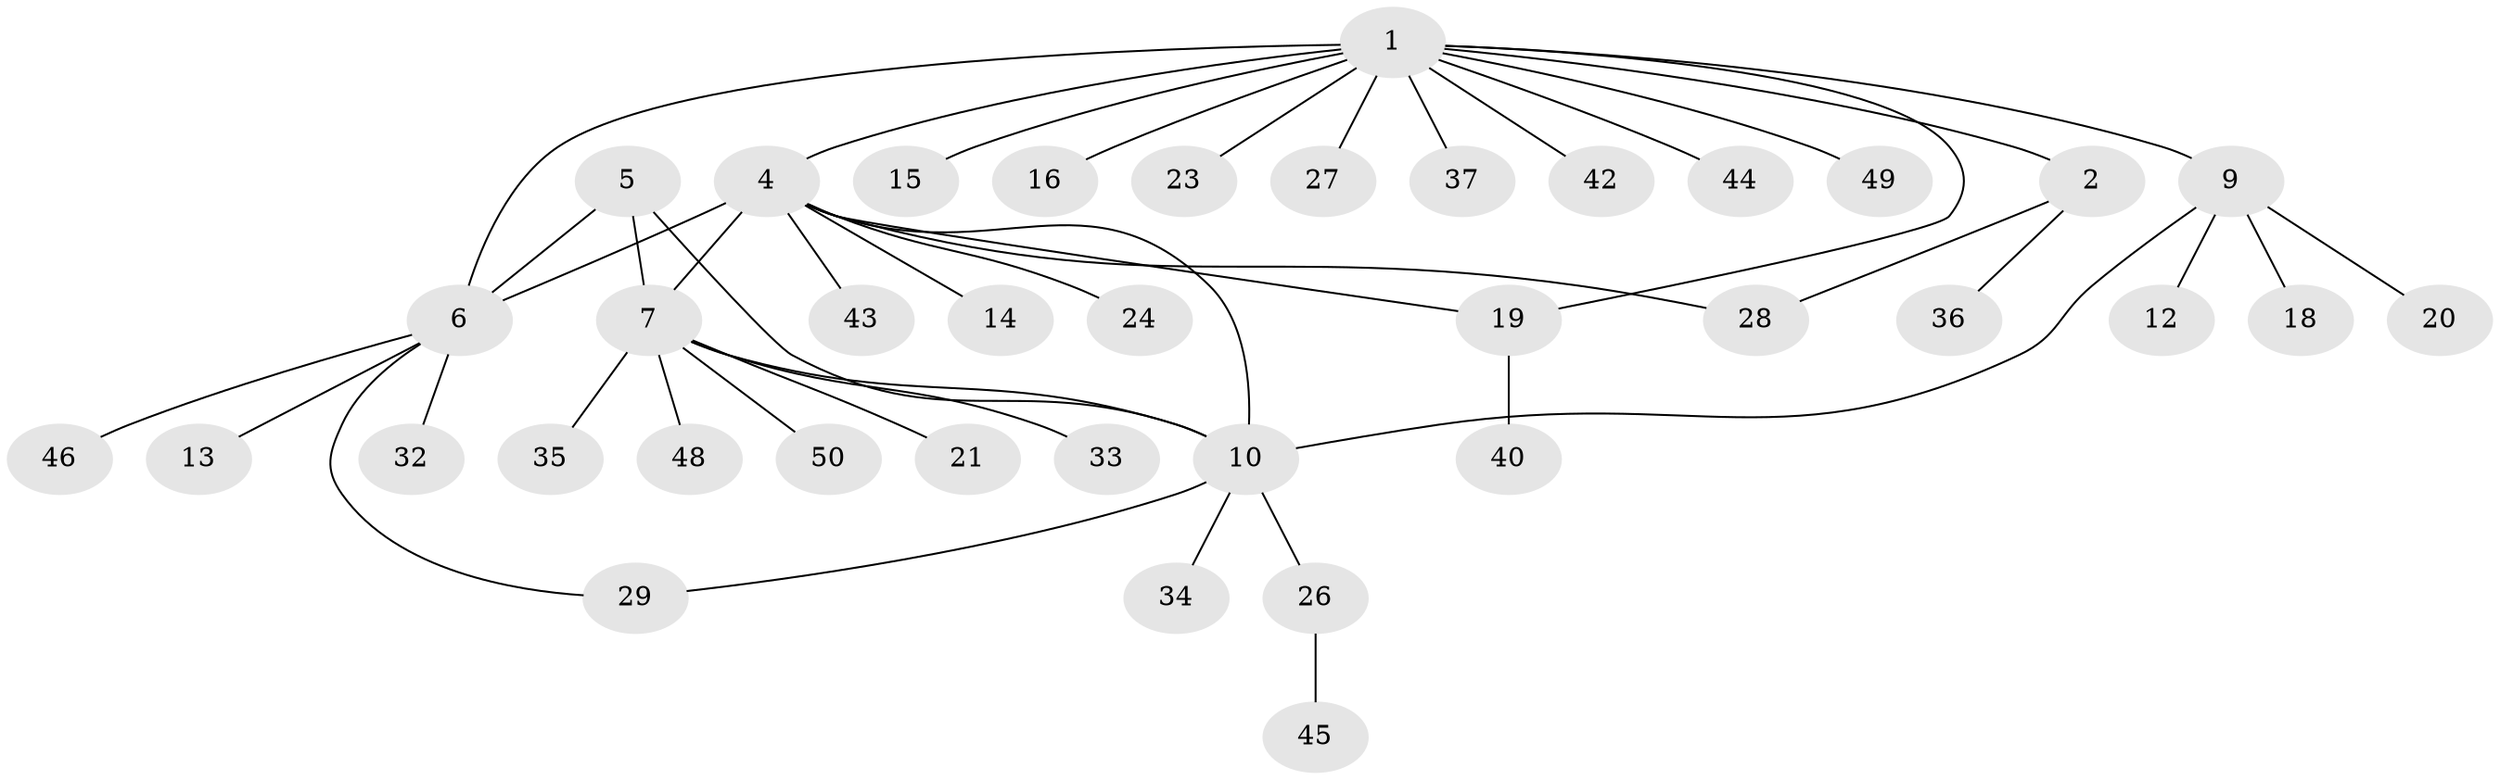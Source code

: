 // original degree distribution, {11: 0.02, 3: 0.08, 5: 0.02, 9: 0.04, 7: 0.04, 4: 0.02, 6: 0.02, 1: 0.56, 2: 0.2}
// Generated by graph-tools (version 1.1) at 2025/11/02/27/25 16:11:38]
// undirected, 38 vertices, 45 edges
graph export_dot {
graph [start="1"]
  node [color=gray90,style=filled];
  1 [super="+3"];
  2 [super="+22"];
  4 [super="+8"];
  5 [super="+17"];
  6 [super="+11"];
  7 [super="+38"];
  9 [super="+25"];
  10 [super="+39"];
  12;
  13;
  14 [super="+31"];
  15;
  16;
  18;
  19 [super="+30"];
  20 [super="+41"];
  21;
  23;
  24;
  26;
  27;
  28;
  29;
  32;
  33;
  34;
  35;
  36;
  37;
  40;
  42;
  43;
  44;
  45 [super="+47"];
  46;
  48;
  49;
  50;
  1 -- 2;
  1 -- 6;
  1 -- 9;
  1 -- 16;
  1 -- 37;
  1 -- 42;
  1 -- 44;
  1 -- 49;
  1 -- 4 [weight=2];
  1 -- 23;
  1 -- 27;
  1 -- 15;
  1 -- 19;
  2 -- 28;
  2 -- 36;
  4 -- 6 [weight=2];
  4 -- 10;
  4 -- 14;
  4 -- 19;
  4 -- 24;
  4 -- 28;
  4 -- 43;
  4 -- 7;
  5 -- 6;
  5 -- 10;
  5 -- 7;
  6 -- 13;
  6 -- 29;
  6 -- 32;
  6 -- 46;
  7 -- 10;
  7 -- 21;
  7 -- 33;
  7 -- 35;
  7 -- 48;
  7 -- 50;
  9 -- 10;
  9 -- 12;
  9 -- 18;
  9 -- 20;
  10 -- 26;
  10 -- 34;
  10 -- 29;
  19 -- 40;
  26 -- 45;
}
